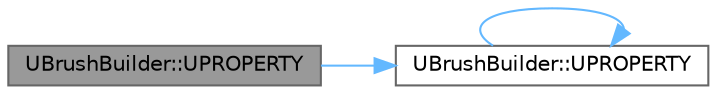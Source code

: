 digraph "UBrushBuilder::UPROPERTY"
{
 // INTERACTIVE_SVG=YES
 // LATEX_PDF_SIZE
  bgcolor="transparent";
  edge [fontname=Helvetica,fontsize=10,labelfontname=Helvetica,labelfontsize=10];
  node [fontname=Helvetica,fontsize=10,shape=box,height=0.2,width=0.4];
  rankdir="LR";
  Node1 [id="Node000001",label="UBrushBuilder::UPROPERTY",height=0.2,width=0.4,color="gray40", fillcolor="grey60", style="filled", fontcolor="black",tooltip="If false, disabled the bad param notifications."];
  Node1 -> Node2 [id="edge1_Node000001_Node000002",color="steelblue1",style="solid",tooltip=" "];
  Node2 [id="Node000002",label="UBrushBuilder::UPROPERTY",height=0.2,width=0.4,color="grey40", fillcolor="white", style="filled",URL="$d3/dfe/classUBrushBuilder.html#a9a89d37afd7a9d31df341250dea75078",tooltip="localized FString that will be displayed as the name of this brush builder in the editor"];
  Node2 -> Node2 [id="edge2_Node000002_Node000002",color="steelblue1",style="solid",tooltip=" "];
}
